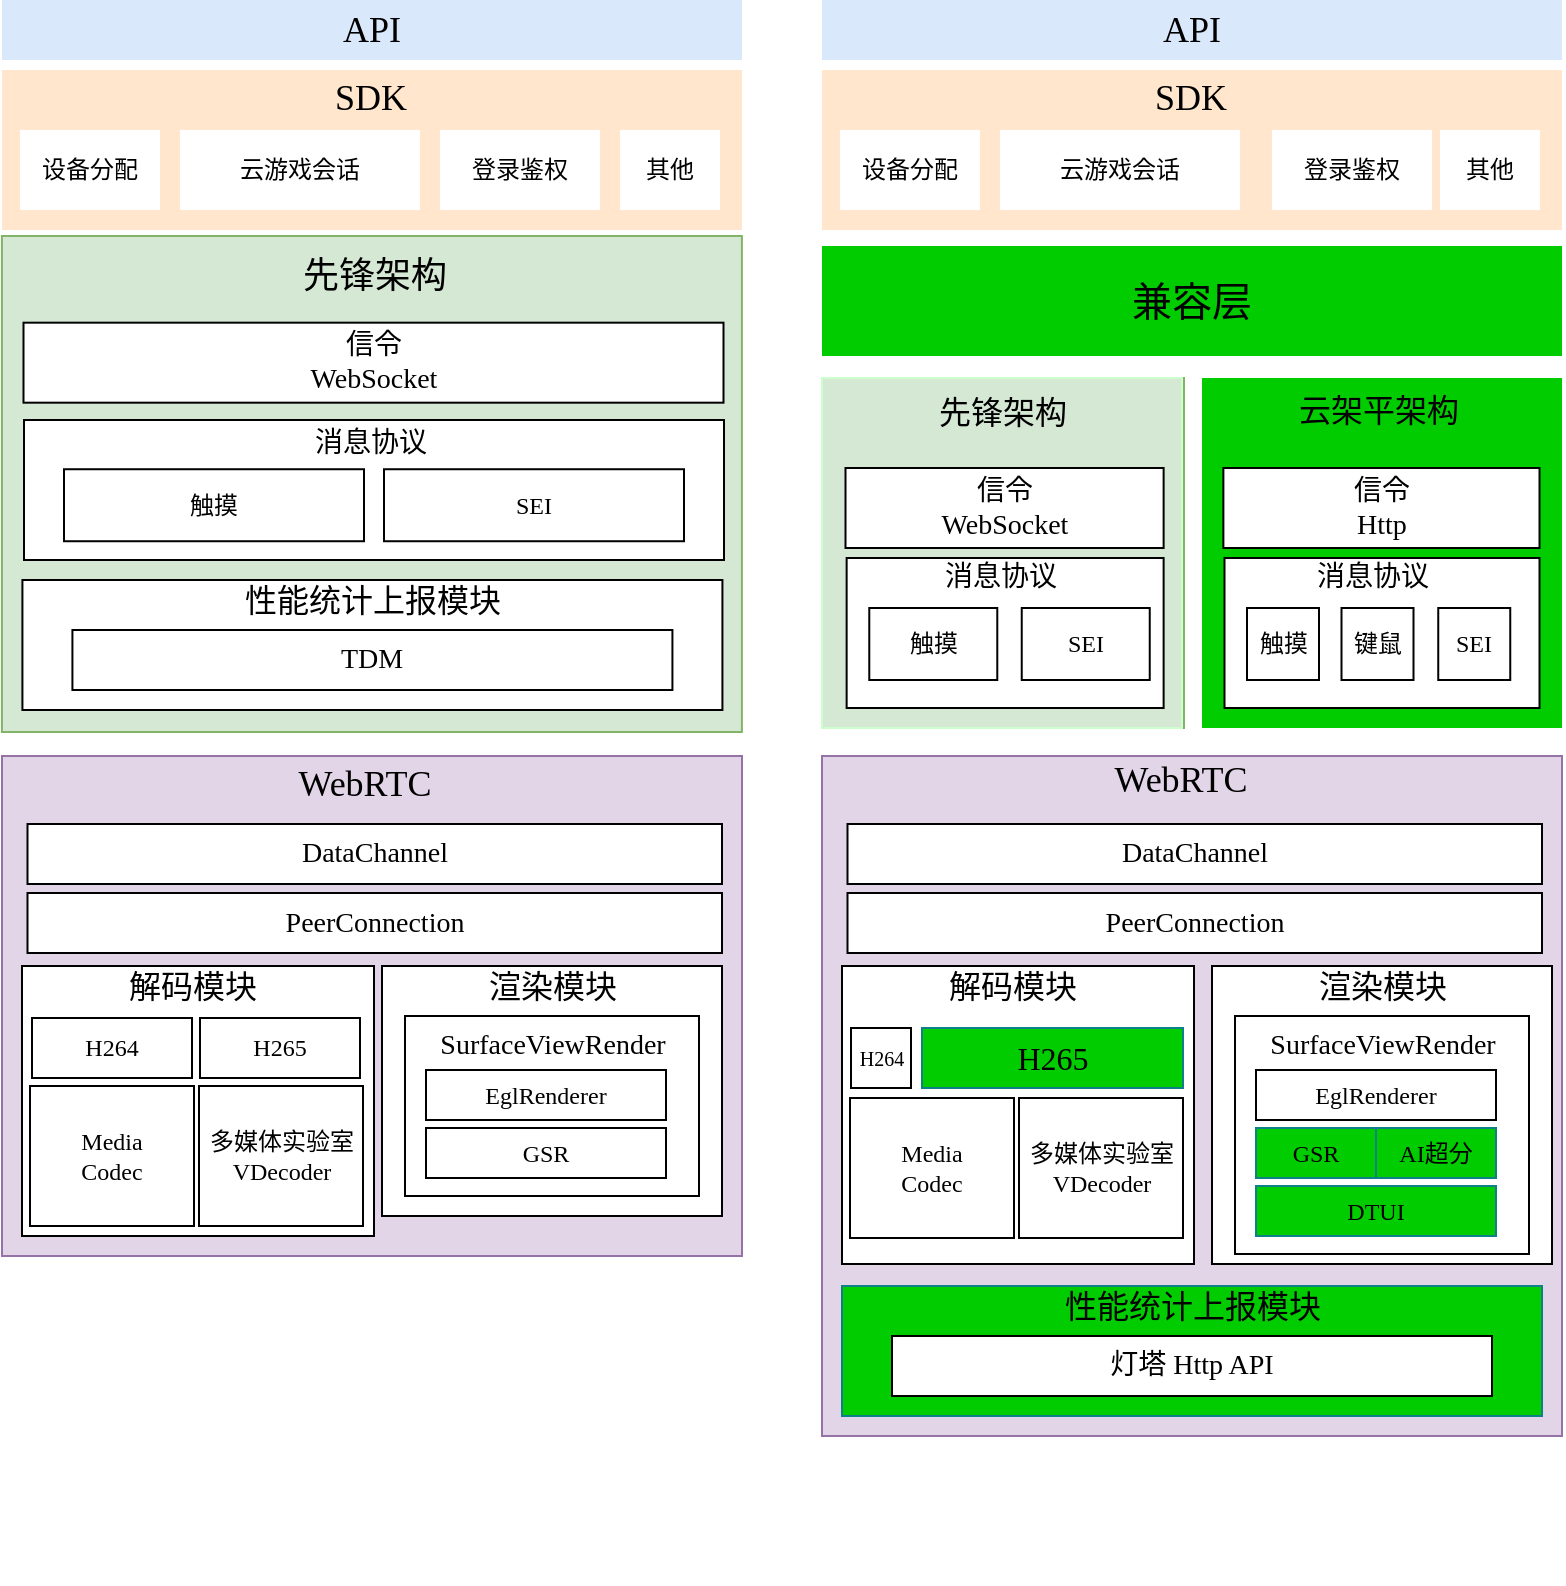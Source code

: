 <mxfile version="26.0.12">
  <diagram name="第 1 页" id="dPnVXBlMxcVkI4JhzZnS">
    <mxGraphModel dx="2069" dy="785" grid="1" gridSize="10" guides="1" tooltips="1" connect="1" arrows="1" fold="1" page="1" pageScale="1" pageWidth="827" pageHeight="1169" math="0" shadow="0">
      <root>
        <mxCell id="0" />
        <mxCell id="1" parent="0" />
        <mxCell id="x8BEApx4SbEQWDuJ7JKh-3" value="" style="rounded=0;whiteSpace=wrap;html=1;fillColor=#ffe6cc;strokeColor=none;" parent="1" vertex="1">
          <mxGeometry x="360" y="237" width="370" height="80" as="geometry" />
        </mxCell>
        <mxCell id="x8BEApx4SbEQWDuJ7JKh-2" value="&lt;font face=&quot;腾讯体&quot;&gt;设备分配&lt;/font&gt;" style="rounded=0;whiteSpace=wrap;html=1;strokeColor=none;" parent="1" vertex="1">
          <mxGeometry x="369" y="267" width="70" height="40" as="geometry" />
        </mxCell>
        <mxCell id="x8BEApx4SbEQWDuJ7JKh-4" value="云游戏会话" style="rounded=0;whiteSpace=wrap;html=1;fontFamily=腾讯体;strokeColor=none;" parent="1" vertex="1">
          <mxGeometry x="449" y="267" width="120" height="40" as="geometry" />
        </mxCell>
        <mxCell id="x8BEApx4SbEQWDuJ7JKh-5" value="&lt;font face=&quot;腾讯体&quot;&gt;&lt;font style=&quot;font-size: 20px;&quot;&gt;兼容层&lt;/font&gt;&lt;br&gt;&lt;/font&gt;" style="rounded=0;whiteSpace=wrap;html=1;fontSize=18;fillColor=#00CC00;strokeColor=none;fontColor=#000000;" parent="1" vertex="1">
          <mxGeometry x="360" y="325" width="370" height="55" as="geometry" />
        </mxCell>
        <mxCell id="x8BEApx4SbEQWDuJ7JKh-8" value="" style="rounded=0;whiteSpace=wrap;html=1;fillColor=#e1d5e7;strokeColor=#9673a6;" parent="1" vertex="1">
          <mxGeometry x="360" y="580" width="370" height="340" as="geometry" />
        </mxCell>
        <mxCell id="x8BEApx4SbEQWDuJ7JKh-23" value="DataChannel" style="rounded=0;whiteSpace=wrap;html=1;fontFamily=腾讯体;fontSize=14;" parent="1" vertex="1">
          <mxGeometry x="372.75" y="614" width="347.25" height="30" as="geometry" />
        </mxCell>
        <mxCell id="OEK02xj8dtCqL4hw6mMG-17" value="&lt;font style=&quot;font-size: 18px;&quot;&gt;API&lt;/font&gt;" style="rounded=0;whiteSpace=wrap;html=1;fontFamily=腾讯体;fontSize=16;fillColor=#dae8fc;strokeColor=none;" vertex="1" parent="1">
          <mxGeometry x="360" y="202" width="370" height="30" as="geometry" />
        </mxCell>
        <mxCell id="OEK02xj8dtCqL4hw6mMG-23" value="&lt;font style=&quot;font-size: 18px;&quot;&gt;SDK&lt;/font&gt;" style="text;html=1;align=center;verticalAlign=middle;resizable=0;points=[];autosize=1;strokeColor=none;fillColor=none;fontFamily=腾讯体;" vertex="1" parent="1">
          <mxGeometry x="514" y="231" width="60" height="40" as="geometry" />
        </mxCell>
        <mxCell id="OEK02xj8dtCqL4hw6mMG-64" value="WebRTC" style="text;html=1;align=center;verticalAlign=middle;resizable=0;points=[];autosize=1;strokeColor=none;fillColor=none;fontSize=18;fontFamily=腾讯体;" vertex="1" parent="1">
          <mxGeometry x="494" y="572" width="90" height="40" as="geometry" />
        </mxCell>
        <mxCell id="OEK02xj8dtCqL4hw6mMG-65" value="PeerConnection" style="rounded=0;whiteSpace=wrap;html=1;fontFamily=腾讯体;fontSize=14;" vertex="1" parent="1">
          <mxGeometry x="372.75" y="648.5" width="347.25" height="30" as="geometry" />
        </mxCell>
        <mxCell id="OEK02xj8dtCqL4hw6mMG-66" value="" style="group" vertex="1" connectable="0" parent="1">
          <mxGeometry x="370" y="680" width="176" height="154" as="geometry" />
        </mxCell>
        <mxCell id="OEK02xj8dtCqL4hw6mMG-54" value="" style="rounded=0;whiteSpace=wrap;html=1;" vertex="1" parent="OEK02xj8dtCqL4hw6mMG-66">
          <mxGeometry y="5" width="176" height="149" as="geometry" />
        </mxCell>
        <mxCell id="OEK02xj8dtCqL4hw6mMG-55" value="解码模块" style="text;html=1;align=center;verticalAlign=middle;resizable=0;points=[];autosize=1;strokeColor=none;fillColor=none;fontFamily=腾讯体;fontSize=16;" vertex="1" parent="OEK02xj8dtCqL4hw6mMG-66">
          <mxGeometry x="40" width="90" height="30" as="geometry" />
        </mxCell>
        <mxCell id="OEK02xj8dtCqL4hw6mMG-62" value="&lt;font face=&quot;腾讯体&quot;&gt;Media&lt;br&gt;Codec&lt;/font&gt;" style="rounded=0;whiteSpace=wrap;html=1;" vertex="1" parent="OEK02xj8dtCqL4hw6mMG-66">
          <mxGeometry x="4" y="71" width="82" height="70" as="geometry" />
        </mxCell>
        <mxCell id="OEK02xj8dtCqL4hw6mMG-63" value="&lt;font face=&quot;腾讯体&quot;&gt;多媒体实验室&lt;/font&gt;&lt;div&gt;&lt;font face=&quot;腾讯体&quot;&gt;VDecoder&lt;/font&gt;&lt;/div&gt;" style="rounded=0;whiteSpace=wrap;html=1;" vertex="1" parent="OEK02xj8dtCqL4hw6mMG-66">
          <mxGeometry x="88.5" y="71" width="82" height="70" as="geometry" />
        </mxCell>
        <mxCell id="OEK02xj8dtCqL4hw6mMG-171" value="&lt;font style=&quot;font-size: 10px;&quot; face=&quot;腾讯体&quot;&gt;H264&lt;/font&gt;" style="whiteSpace=wrap;html=1;" vertex="1" parent="OEK02xj8dtCqL4hw6mMG-66">
          <mxGeometry x="4.5" y="36" width="30" height="30" as="geometry" />
        </mxCell>
        <mxCell id="OEK02xj8dtCqL4hw6mMG-178" value="&lt;font style=&quot;font-size: 16px;&quot; face=&quot;腾讯体&quot;&gt;H265&lt;/font&gt;" style="whiteSpace=wrap;html=1;fillColor=#00CC00;strokeColor=#0e8088;" vertex="1" parent="OEK02xj8dtCqL4hw6mMG-66">
          <mxGeometry x="40" y="36" width="130.5" height="30" as="geometry" />
        </mxCell>
        <mxCell id="OEK02xj8dtCqL4hw6mMG-89" value="" style="group;fillColor=#00CC00;strokeColor=none;fontColor=#ffffff;" vertex="1" connectable="0" parent="1">
          <mxGeometry x="550" y="391" width="180" height="175" as="geometry" />
        </mxCell>
        <mxCell id="OEK02xj8dtCqL4hw6mMG-69" value="" style="rounded=0;whiteSpace=wrap;html=1;" vertex="1" parent="OEK02xj8dtCqL4hw6mMG-89">
          <mxGeometry x="11.25" y="90" width="157.5" height="75" as="geometry" />
        </mxCell>
        <mxCell id="OEK02xj8dtCqL4hw6mMG-70" value="&lt;font style=&quot;font-size: 14px;&quot; face=&quot;腾讯体&quot;&gt;信令&lt;br&gt;Http&lt;/font&gt;" style="rounded=0;whiteSpace=wrap;html=1;" vertex="1" parent="OEK02xj8dtCqL4hw6mMG-89">
          <mxGeometry x="10.688" y="45" width="158.062" height="40" as="geometry" />
        </mxCell>
        <mxCell id="OEK02xj8dtCqL4hw6mMG-71" value="云架平架构" style="text;html=1;align=center;verticalAlign=middle;resizable=0;points=[];autosize=1;strokeColor=none;fillColor=none;fontSize=16;fontFamily=腾讯体;" vertex="1" parent="OEK02xj8dtCqL4hw6mMG-89">
          <mxGeometry x="37.653" y="1" width="100" height="30" as="geometry" />
        </mxCell>
        <mxCell id="OEK02xj8dtCqL4hw6mMG-72" value="&lt;font style=&quot;font-size: 14px;&quot; face=&quot;腾讯体&quot;&gt;消息协议&lt;/font&gt;" style="text;html=1;align=center;verticalAlign=middle;resizable=0;points=[];autosize=1;strokeColor=none;fillColor=none;" vertex="1" parent="OEK02xj8dtCqL4hw6mMG-89">
          <mxGeometry x="45" y="85" width="80" height="30" as="geometry" />
        </mxCell>
        <mxCell id="OEK02xj8dtCqL4hw6mMG-76" value="触摸" style="whiteSpace=wrap;html=1;aspect=fixed;fontFamily=腾讯体;" vertex="1" parent="OEK02xj8dtCqL4hw6mMG-89">
          <mxGeometry x="22.5" y="115" width="36" height="36" as="geometry" />
        </mxCell>
        <mxCell id="OEK02xj8dtCqL4hw6mMG-79" value="键鼠" style="whiteSpace=wrap;html=1;aspect=fixed;fontFamily=腾讯体;" vertex="1" parent="OEK02xj8dtCqL4hw6mMG-89">
          <mxGeometry x="69.75" y="115" width="36" height="36" as="geometry" />
        </mxCell>
        <mxCell id="OEK02xj8dtCqL4hw6mMG-80" value="SEI" style="whiteSpace=wrap;html=1;aspect=fixed;fontFamily=腾讯体;" vertex="1" parent="OEK02xj8dtCqL4hw6mMG-89">
          <mxGeometry x="118.125" y="115" width="36" height="36" as="geometry" />
        </mxCell>
        <mxCell id="OEK02xj8dtCqL4hw6mMG-90" value="" style="group;fillColor=#d5e8d4;strokeColor=#82b366;" vertex="1" connectable="0" parent="1">
          <mxGeometry x="361" y="391" width="180" height="175" as="geometry" />
        </mxCell>
        <mxCell id="OEK02xj8dtCqL4hw6mMG-81" value="" style="rounded=0;whiteSpace=wrap;html=1;fillColor=#d5e8d4;strokeColor=#CCFFCC;" vertex="1" parent="OEK02xj8dtCqL4hw6mMG-90">
          <mxGeometry x="-1" width="180" height="175" as="geometry" />
        </mxCell>
        <mxCell id="OEK02xj8dtCqL4hw6mMG-82" value="" style="rounded=0;whiteSpace=wrap;html=1;" vertex="1" parent="OEK02xj8dtCqL4hw6mMG-90">
          <mxGeometry x="11.321" y="90" width="158.491" height="75" as="geometry" />
        </mxCell>
        <mxCell id="OEK02xj8dtCqL4hw6mMG-83" value="&lt;font face=&quot;腾讯体&quot;&gt;&lt;span style=&quot;font-size: 14px;&quot;&gt;信令&lt;br&gt;WebSocket&lt;/span&gt;&lt;/font&gt;" style="rounded=0;whiteSpace=wrap;html=1;" vertex="1" parent="OEK02xj8dtCqL4hw6mMG-90">
          <mxGeometry x="10.755" y="45" width="159.057" height="40" as="geometry" />
        </mxCell>
        <mxCell id="OEK02xj8dtCqL4hw6mMG-84" value="先锋架构" style="text;html=1;align=center;verticalAlign=middle;resizable=0;points=[];autosize=1;strokeColor=none;fillColor=none;fontSize=16;fontFamily=腾讯体;" vertex="1" parent="OEK02xj8dtCqL4hw6mMG-90">
          <mxGeometry x="43.518" y="2" width="90" height="30" as="geometry" />
        </mxCell>
        <mxCell id="OEK02xj8dtCqL4hw6mMG-85" value="&lt;font style=&quot;font-size: 14px;&quot; face=&quot;腾讯体&quot;&gt;消息协议&lt;/font&gt;" style="text;html=1;align=center;verticalAlign=middle;resizable=0;points=[];autosize=1;strokeColor=none;fillColor=none;" vertex="1" parent="OEK02xj8dtCqL4hw6mMG-90">
          <mxGeometry x="48.283" y="85" width="80" height="30" as="geometry" />
        </mxCell>
        <mxCell id="OEK02xj8dtCqL4hw6mMG-86" value="触摸" style="whiteSpace=wrap;html=1;fontFamily=腾讯体;" vertex="1" parent="OEK02xj8dtCqL4hw6mMG-90">
          <mxGeometry x="22.64" y="115" width="64" height="36" as="geometry" />
        </mxCell>
        <mxCell id="OEK02xj8dtCqL4hw6mMG-88" value="SEI" style="whiteSpace=wrap;html=1;fontFamily=腾讯体;" vertex="1" parent="OEK02xj8dtCqL4hw6mMG-90">
          <mxGeometry x="98.868" y="115" width="64" height="36" as="geometry" />
        </mxCell>
        <mxCell id="OEK02xj8dtCqL4hw6mMG-91" value="登录鉴权" style="rounded=0;whiteSpace=wrap;html=1;fontFamily=腾讯体;strokeColor=none;" vertex="1" parent="1">
          <mxGeometry x="585" y="267" width="80" height="40" as="geometry" />
        </mxCell>
        <mxCell id="OEK02xj8dtCqL4hw6mMG-92" value="其他" style="rounded=0;whiteSpace=wrap;html=1;fontFamily=腾讯体;strokeColor=none;" vertex="1" parent="1">
          <mxGeometry x="669" y="267" width="50" height="40" as="geometry" />
        </mxCell>
        <mxCell id="OEK02xj8dtCqL4hw6mMG-93" value="" style="group" vertex="1" connectable="0" parent="1">
          <mxGeometry x="370" y="840" width="350" height="154" as="geometry" />
        </mxCell>
        <mxCell id="OEK02xj8dtCqL4hw6mMG-154" value="" style="group" vertex="1" connectable="0" parent="OEK02xj8dtCqL4hw6mMG-93">
          <mxGeometry width="350" height="70" as="geometry" />
        </mxCell>
        <mxCell id="OEK02xj8dtCqL4hw6mMG-94" value="" style="rounded=0;whiteSpace=wrap;html=1;fillColor=#00CC00;strokeColor=#0e8088;" vertex="1" parent="OEK02xj8dtCqL4hw6mMG-154">
          <mxGeometry y="5" width="350" height="65" as="geometry" />
        </mxCell>
        <mxCell id="OEK02xj8dtCqL4hw6mMG-95" value="性能统计上报模块" style="text;html=1;align=center;verticalAlign=middle;resizable=0;points=[];autosize=1;strokeColor=none;fillColor=none;fontFamily=腾讯体;fontSize=16;" vertex="1" parent="OEK02xj8dtCqL4hw6mMG-154">
          <mxGeometry x="99.995" width="150" height="30" as="geometry" />
        </mxCell>
        <mxCell id="OEK02xj8dtCqL4hw6mMG-99" value="灯塔 Http API" style="rounded=0;whiteSpace=wrap;html=1;fontFamily=腾讯体;fontSize=14;" vertex="1" parent="OEK02xj8dtCqL4hw6mMG-154">
          <mxGeometry x="25" y="30" width="300" height="30" as="geometry" />
        </mxCell>
        <mxCell id="OEK02xj8dtCqL4hw6mMG-100" value="" style="rounded=0;whiteSpace=wrap;html=1;strokeColor=none;fillColor=#ffe6cc;" vertex="1" parent="1">
          <mxGeometry x="-50" y="237" width="370" height="80" as="geometry" />
        </mxCell>
        <mxCell id="OEK02xj8dtCqL4hw6mMG-101" value="&lt;font face=&quot;腾讯体&quot;&gt;设备分配&lt;/font&gt;" style="rounded=0;whiteSpace=wrap;html=1;strokeColor=none;" vertex="1" parent="1">
          <mxGeometry x="-41" y="267" width="70" height="40" as="geometry" />
        </mxCell>
        <mxCell id="OEK02xj8dtCqL4hw6mMG-102" value="云游戏会话" style="rounded=0;whiteSpace=wrap;html=1;fontFamily=腾讯体;strokeColor=none;fillStyle=auto;" vertex="1" parent="1">
          <mxGeometry x="39" y="267" width="120" height="40" as="geometry" />
        </mxCell>
        <mxCell id="OEK02xj8dtCqL4hw6mMG-104" value="" style="rounded=0;whiteSpace=wrap;html=1;fillColor=#e1d5e7;strokeColor=#9673a6;" vertex="1" parent="1">
          <mxGeometry x="-50" y="580" width="370" height="250" as="geometry" />
        </mxCell>
        <mxCell id="OEK02xj8dtCqL4hw6mMG-105" value="DataChannel" style="rounded=0;whiteSpace=wrap;html=1;fontFamily=腾讯体;fontSize=14;" vertex="1" parent="1">
          <mxGeometry x="-37.25" y="614" width="347.25" height="30" as="geometry" />
        </mxCell>
        <mxCell id="OEK02xj8dtCqL4hw6mMG-106" value="&lt;font style=&quot;font-size: 18px;&quot;&gt;API&lt;/font&gt;" style="rounded=0;whiteSpace=wrap;html=1;fontFamily=腾讯体;fontSize=16;strokeColor=none;fillColor=#dae8fc;" vertex="1" parent="1">
          <mxGeometry x="-50" y="202" width="370" height="30" as="geometry" />
        </mxCell>
        <mxCell id="OEK02xj8dtCqL4hw6mMG-107" value="&lt;font style=&quot;font-size: 18px;&quot;&gt;SDK&lt;/font&gt;" style="text;html=1;align=center;verticalAlign=middle;resizable=0;points=[];autosize=1;strokeColor=none;fillColor=none;fontFamily=腾讯体;" vertex="1" parent="1">
          <mxGeometry x="104" y="231" width="60" height="40" as="geometry" />
        </mxCell>
        <mxCell id="OEK02xj8dtCqL4hw6mMG-108" value="WebRTC" style="text;html=1;align=center;verticalAlign=middle;resizable=0;points=[];autosize=1;strokeColor=none;fillColor=none;fontSize=18;fontFamily=腾讯体;" vertex="1" parent="1">
          <mxGeometry x="86.37" y="574" width="90" height="40" as="geometry" />
        </mxCell>
        <mxCell id="OEK02xj8dtCqL4hw6mMG-109" value="PeerConnection" style="rounded=0;whiteSpace=wrap;html=1;fontFamily=腾讯体;fontSize=14;" vertex="1" parent="1">
          <mxGeometry x="-37.25" y="648.5" width="347.25" height="30" as="geometry" />
        </mxCell>
        <mxCell id="OEK02xj8dtCqL4hw6mMG-110" value="" style="group" vertex="1" connectable="0" parent="1">
          <mxGeometry x="-40" y="680" width="176" height="154" as="geometry" />
        </mxCell>
        <mxCell id="OEK02xj8dtCqL4hw6mMG-111" value="" style="rounded=0;whiteSpace=wrap;html=1;" vertex="1" parent="OEK02xj8dtCqL4hw6mMG-110">
          <mxGeometry y="5" width="176" height="135" as="geometry" />
        </mxCell>
        <mxCell id="OEK02xj8dtCqL4hw6mMG-112" value="解码模块" style="text;html=1;align=center;verticalAlign=middle;resizable=0;points=[];autosize=1;strokeColor=none;fillColor=none;fontFamily=腾讯体;fontSize=16;" vertex="1" parent="OEK02xj8dtCqL4hw6mMG-110">
          <mxGeometry x="40" width="90" height="30" as="geometry" />
        </mxCell>
        <mxCell id="OEK02xj8dtCqL4hw6mMG-113" value="&lt;font face=&quot;腾讯体&quot;&gt;Media&lt;br&gt;Codec&lt;/font&gt;" style="rounded=0;whiteSpace=wrap;html=1;" vertex="1" parent="OEK02xj8dtCqL4hw6mMG-110">
          <mxGeometry x="4" y="65" width="82" height="70" as="geometry" />
        </mxCell>
        <mxCell id="OEK02xj8dtCqL4hw6mMG-114" value="&lt;font face=&quot;腾讯体&quot;&gt;多媒体实验室&lt;/font&gt;&lt;div&gt;&lt;font face=&quot;腾讯体&quot;&gt;VDecoder&lt;/font&gt;&lt;/div&gt;" style="rounded=0;whiteSpace=wrap;html=1;" vertex="1" parent="OEK02xj8dtCqL4hw6mMG-110">
          <mxGeometry x="88.5" y="65" width="82" height="70" as="geometry" />
        </mxCell>
        <mxCell id="OEK02xj8dtCqL4hw6mMG-168" value="&lt;font face=&quot;腾讯体&quot;&gt;H264&lt;/font&gt;" style="whiteSpace=wrap;html=1;" vertex="1" parent="OEK02xj8dtCqL4hw6mMG-110">
          <mxGeometry x="5" y="31" width="80" height="30" as="geometry" />
        </mxCell>
        <mxCell id="OEK02xj8dtCqL4hw6mMG-170" value="&lt;font face=&quot;腾讯体&quot;&gt;H265&lt;/font&gt;" style="whiteSpace=wrap;html=1;" vertex="1" parent="OEK02xj8dtCqL4hw6mMG-110">
          <mxGeometry x="89" y="31" width="80" height="30" as="geometry" />
        </mxCell>
        <mxCell id="OEK02xj8dtCqL4hw6mMG-115" value="" style="group" vertex="1" connectable="0" parent="1">
          <mxGeometry x="140" y="680" width="170" height="154" as="geometry" />
        </mxCell>
        <mxCell id="OEK02xj8dtCqL4hw6mMG-116" value="" style="rounded=0;whiteSpace=wrap;html=1;" vertex="1" parent="OEK02xj8dtCqL4hw6mMG-115">
          <mxGeometry y="5" width="170" height="125" as="geometry" />
        </mxCell>
        <mxCell id="OEK02xj8dtCqL4hw6mMG-117" value="渲染模块" style="text;html=1;align=center;verticalAlign=middle;resizable=0;points=[];autosize=1;strokeColor=none;fillColor=none;fontFamily=腾讯体;fontSize=16;" vertex="1" parent="OEK02xj8dtCqL4hw6mMG-115">
          <mxGeometry x="40" width="90" height="30" as="geometry" />
        </mxCell>
        <mxCell id="OEK02xj8dtCqL4hw6mMG-118" value="" style="rounded=0;whiteSpace=wrap;html=1;" vertex="1" parent="OEK02xj8dtCqL4hw6mMG-115">
          <mxGeometry x="11.5" y="30" width="147" height="90" as="geometry" />
        </mxCell>
        <mxCell id="OEK02xj8dtCqL4hw6mMG-119" value="&lt;font style=&quot;font-size: 14px;&quot;&gt;SurfaceView&lt;span style=&quot;background-color: transparent; color: light-dark(rgb(0, 0, 0), rgb(255, 255, 255));&quot;&gt;Render&lt;/span&gt;&lt;/font&gt;" style="text;html=1;align=center;verticalAlign=middle;resizable=0;points=[];autosize=1;strokeColor=none;fillColor=none;fontFamily=腾讯体;" vertex="1" parent="OEK02xj8dtCqL4hw6mMG-115">
          <mxGeometry x="10" y="30" width="150" height="30" as="geometry" />
        </mxCell>
        <mxCell id="OEK02xj8dtCqL4hw6mMG-120" value="&lt;font face=&quot;腾讯体&quot;&gt;EglRenderer&lt;/font&gt;" style="rounded=0;whiteSpace=wrap;html=1;" vertex="1" parent="OEK02xj8dtCqL4hw6mMG-115">
          <mxGeometry x="22" y="57" width="120" height="25" as="geometry" />
        </mxCell>
        <mxCell id="OEK02xj8dtCqL4hw6mMG-121" value="&lt;font face=&quot;腾讯体&quot;&gt;GSR&lt;/font&gt;" style="rounded=0;whiteSpace=wrap;html=1;" vertex="1" parent="OEK02xj8dtCqL4hw6mMG-115">
          <mxGeometry x="22" y="86" width="120" height="25" as="geometry" />
        </mxCell>
        <mxCell id="OEK02xj8dtCqL4hw6mMG-142" value="登录鉴权" style="rounded=0;whiteSpace=wrap;html=1;fontFamily=腾讯体;strokeColor=none;" vertex="1" parent="1">
          <mxGeometry x="169" y="267" width="80" height="40" as="geometry" />
        </mxCell>
        <mxCell id="OEK02xj8dtCqL4hw6mMG-143" value="其他" style="rounded=0;whiteSpace=wrap;html=1;fontFamily=腾讯体;strokeColor=none;" vertex="1" parent="1">
          <mxGeometry x="259" y="267" width="50" height="40" as="geometry" />
        </mxCell>
        <mxCell id="OEK02xj8dtCqL4hw6mMG-134" value="" style="rounded=0;whiteSpace=wrap;html=1;container=0;fillColor=#d5e8d4;strokeColor=#82b366;" vertex="1" parent="1">
          <mxGeometry x="-50.05" y="320" width="370" height="248" as="geometry" />
        </mxCell>
        <mxCell id="OEK02xj8dtCqL4hw6mMG-136" value="&lt;font style=&quot;font-size: 14px;&quot; face=&quot;腾讯体&quot;&gt;信令&lt;br&gt;WebSocket&lt;/font&gt;" style="rounded=0;whiteSpace=wrap;html=1;container=0;" vertex="1" parent="1">
          <mxGeometry x="-39.25" y="363.34" width="350" height="40" as="geometry" />
        </mxCell>
        <mxCell id="OEK02xj8dtCqL4hw6mMG-137" value="先锋架构" style="text;html=1;align=center;verticalAlign=middle;resizable=0;points=[];autosize=1;strokeColor=none;fillColor=none;fontSize=18;fontFamily=腾讯体;container=0;" vertex="1" parent="1">
          <mxGeometry x="86.373" y="319.996" width="100" height="40" as="geometry" />
        </mxCell>
        <mxCell id="OEK02xj8dtCqL4hw6mMG-162" value="" style="group;strokeColor=none;" vertex="1" connectable="0" parent="1">
          <mxGeometry x="-39" y="386.343" width="350" height="72.657" as="geometry" />
        </mxCell>
        <mxCell id="OEK02xj8dtCqL4hw6mMG-135" value="" style="rounded=0;whiteSpace=wrap;html=1;container=0;strokeColor=default;" vertex="1" parent="OEK02xj8dtCqL4hw6mMG-162">
          <mxGeometry y="25.657" width="350" height="70" as="geometry" />
        </mxCell>
        <mxCell id="OEK02xj8dtCqL4hw6mMG-138" value="&lt;font style=&quot;font-size: 14px;&quot; face=&quot;腾讯体&quot;&gt;消息协议&lt;/font&gt;" style="text;html=1;align=center;verticalAlign=middle;resizable=0;points=[];autosize=1;strokeColor=none;fillColor=none;container=0;" vertex="1" parent="OEK02xj8dtCqL4hw6mMG-162">
          <mxGeometry x="132.83" y="23" width="80" height="30" as="geometry" />
        </mxCell>
        <mxCell id="OEK02xj8dtCqL4hw6mMG-139" value="触摸" style="whiteSpace=wrap;html=1;fontFamily=腾讯体;container=0;strokeColor=default;" vertex="1" parent="OEK02xj8dtCqL4hw6mMG-162">
          <mxGeometry x="20" y="50.276" width="150" height="36" as="geometry" />
        </mxCell>
        <mxCell id="OEK02xj8dtCqL4hw6mMG-141" value="SEI" style="whiteSpace=wrap;html=1;fontFamily=腾讯体;container=0;strokeColor=default;" vertex="1" parent="OEK02xj8dtCqL4hw6mMG-162">
          <mxGeometry x="180" y="50.276" width="150" height="36" as="geometry" />
        </mxCell>
        <mxCell id="OEK02xj8dtCqL4hw6mMG-163" value="" style="group;strokeColor=none;" vertex="1" connectable="0" parent="1">
          <mxGeometry x="-39.79" y="483" width="350" height="70" as="geometry" />
        </mxCell>
        <mxCell id="OEK02xj8dtCqL4hw6mMG-156" value="" style="rounded=0;whiteSpace=wrap;html=1;container=0;" vertex="1" parent="OEK02xj8dtCqL4hw6mMG-163">
          <mxGeometry y="9" width="350" height="65" as="geometry" />
        </mxCell>
        <mxCell id="OEK02xj8dtCqL4hw6mMG-157" value="性能统计上报模块" style="text;html=1;align=center;verticalAlign=middle;resizable=0;points=[];autosize=1;strokeColor=none;fillColor=none;fontFamily=腾讯体;fontSize=16;container=0;" vertex="1" parent="OEK02xj8dtCqL4hw6mMG-163">
          <mxGeometry x="99.995" y="4" width="150" height="30" as="geometry" />
        </mxCell>
        <mxCell id="OEK02xj8dtCqL4hw6mMG-158" value="TDM" style="rounded=0;whiteSpace=wrap;html=1;fontFamily=腾讯体;fontSize=14;container=0;strokeColor=default;" vertex="1" parent="OEK02xj8dtCqL4hw6mMG-163">
          <mxGeometry x="25" y="34" width="300" height="30" as="geometry" />
        </mxCell>
        <mxCell id="OEK02xj8dtCqL4hw6mMG-36" value="" style="rounded=0;whiteSpace=wrap;html=1;" vertex="1" parent="1">
          <mxGeometry x="555" y="685" width="170" height="149" as="geometry" />
        </mxCell>
        <mxCell id="OEK02xj8dtCqL4hw6mMG-37" value="渲染模块" style="text;html=1;align=center;verticalAlign=middle;resizable=0;points=[];autosize=1;strokeColor=none;fillColor=none;fontFamily=腾讯体;fontSize=16;" vertex="1" parent="1">
          <mxGeometry x="595" y="680" width="90" height="30" as="geometry" />
        </mxCell>
        <mxCell id="OEK02xj8dtCqL4hw6mMG-38" value="" style="rounded=0;whiteSpace=wrap;html=1;" vertex="1" parent="1">
          <mxGeometry x="566.5" y="710" width="147" height="119" as="geometry" />
        </mxCell>
        <mxCell id="OEK02xj8dtCqL4hw6mMG-39" value="&lt;font style=&quot;font-size: 14px;&quot;&gt;SurfaceView&lt;span style=&quot;background-color: transparent; color: light-dark(rgb(0, 0, 0), rgb(255, 255, 255));&quot;&gt;Render&lt;/span&gt;&lt;/font&gt;" style="text;html=1;align=center;verticalAlign=middle;resizable=0;points=[];autosize=1;strokeColor=none;fillColor=none;fontFamily=腾讯体;" vertex="1" parent="1">
          <mxGeometry x="565" y="710" width="150" height="30" as="geometry" />
        </mxCell>
        <mxCell id="OEK02xj8dtCqL4hw6mMG-40" value="&lt;font face=&quot;腾讯体&quot;&gt;EglRenderer&lt;/font&gt;" style="rounded=0;whiteSpace=wrap;html=1;" vertex="1" parent="1">
          <mxGeometry x="577" y="737" width="120" height="25" as="geometry" />
        </mxCell>
        <mxCell id="OEK02xj8dtCqL4hw6mMG-42" value="&lt;font face=&quot;腾讯体&quot;&gt;GSR&lt;/font&gt;" style="rounded=0;whiteSpace=wrap;html=1;fillColor=#00CC00;strokeColor=#0e8088;" vertex="1" parent="1">
          <mxGeometry x="577" y="766" width="60" height="25" as="geometry" />
        </mxCell>
        <mxCell id="OEK02xj8dtCqL4hw6mMG-43" value="&lt;font face=&quot;腾讯体&quot;&gt;AI超分&lt;/font&gt;" style="rounded=0;whiteSpace=wrap;html=1;fillColor=#00CC00;strokeColor=#0e8088;" vertex="1" parent="1">
          <mxGeometry x="637" y="766" width="60" height="25" as="geometry" />
        </mxCell>
        <mxCell id="OEK02xj8dtCqL4hw6mMG-53" value="&lt;font face=&quot;腾讯体&quot;&gt;DTUI&lt;/font&gt;" style="rounded=0;whiteSpace=wrap;html=1;fillColor=#00CC00;strokeColor=#0e8088;" vertex="1" parent="1">
          <mxGeometry x="577" y="795" width="120" height="25" as="geometry" />
        </mxCell>
      </root>
    </mxGraphModel>
  </diagram>
</mxfile>
